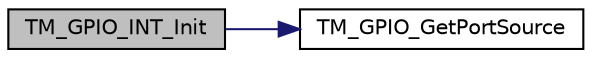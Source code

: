 digraph "TM_GPIO_INT_Init"
{
  edge [fontname="Helvetica",fontsize="10",labelfontname="Helvetica",labelfontsize="10"];
  node [fontname="Helvetica",fontsize="10",shape=record];
  rankdir="LR";
  Node4 [label="TM_GPIO_INT_Init",height=0.2,width=0.4,color="black", fillcolor="grey75", style="filled", fontcolor="black"];
  Node4 -> Node5 [color="midnightblue",fontsize="10",style="solid"];
  Node5 [label="TM_GPIO_GetPortSource",height=0.2,width=0.4,color="black", fillcolor="white", style="filled",URL="$group___t_m___g_p_i_o___functions.html#gaa5a2f30f33cc19408daeb5db3b7cb59c",tooltip="Gets port source from desired GPIOx PORT. "];
}
